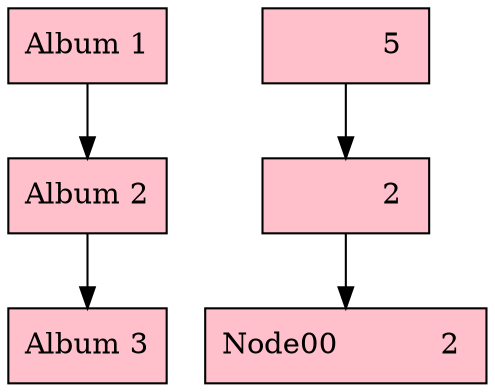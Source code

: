  digraph Pila {
     node [shape=box, style=filled, color=black, fillcolor=pink];
 "Node           1 "[label = "Album 1"];
 "Node00           0 "[label = "           5 "];
     "Node00           0 " -> "Node00           1 ";
 "Node00           1 "[label = "           2 "];
     "Node00           1 " -> "Node00           2 ";
     "Node           1 " -> "Node           2 ";
 "Node           2 "[label = "Album 2"];
     "Node           2 " -> "Node           3 ";
 "Node           3 "[label = "Album 3"];
 }
